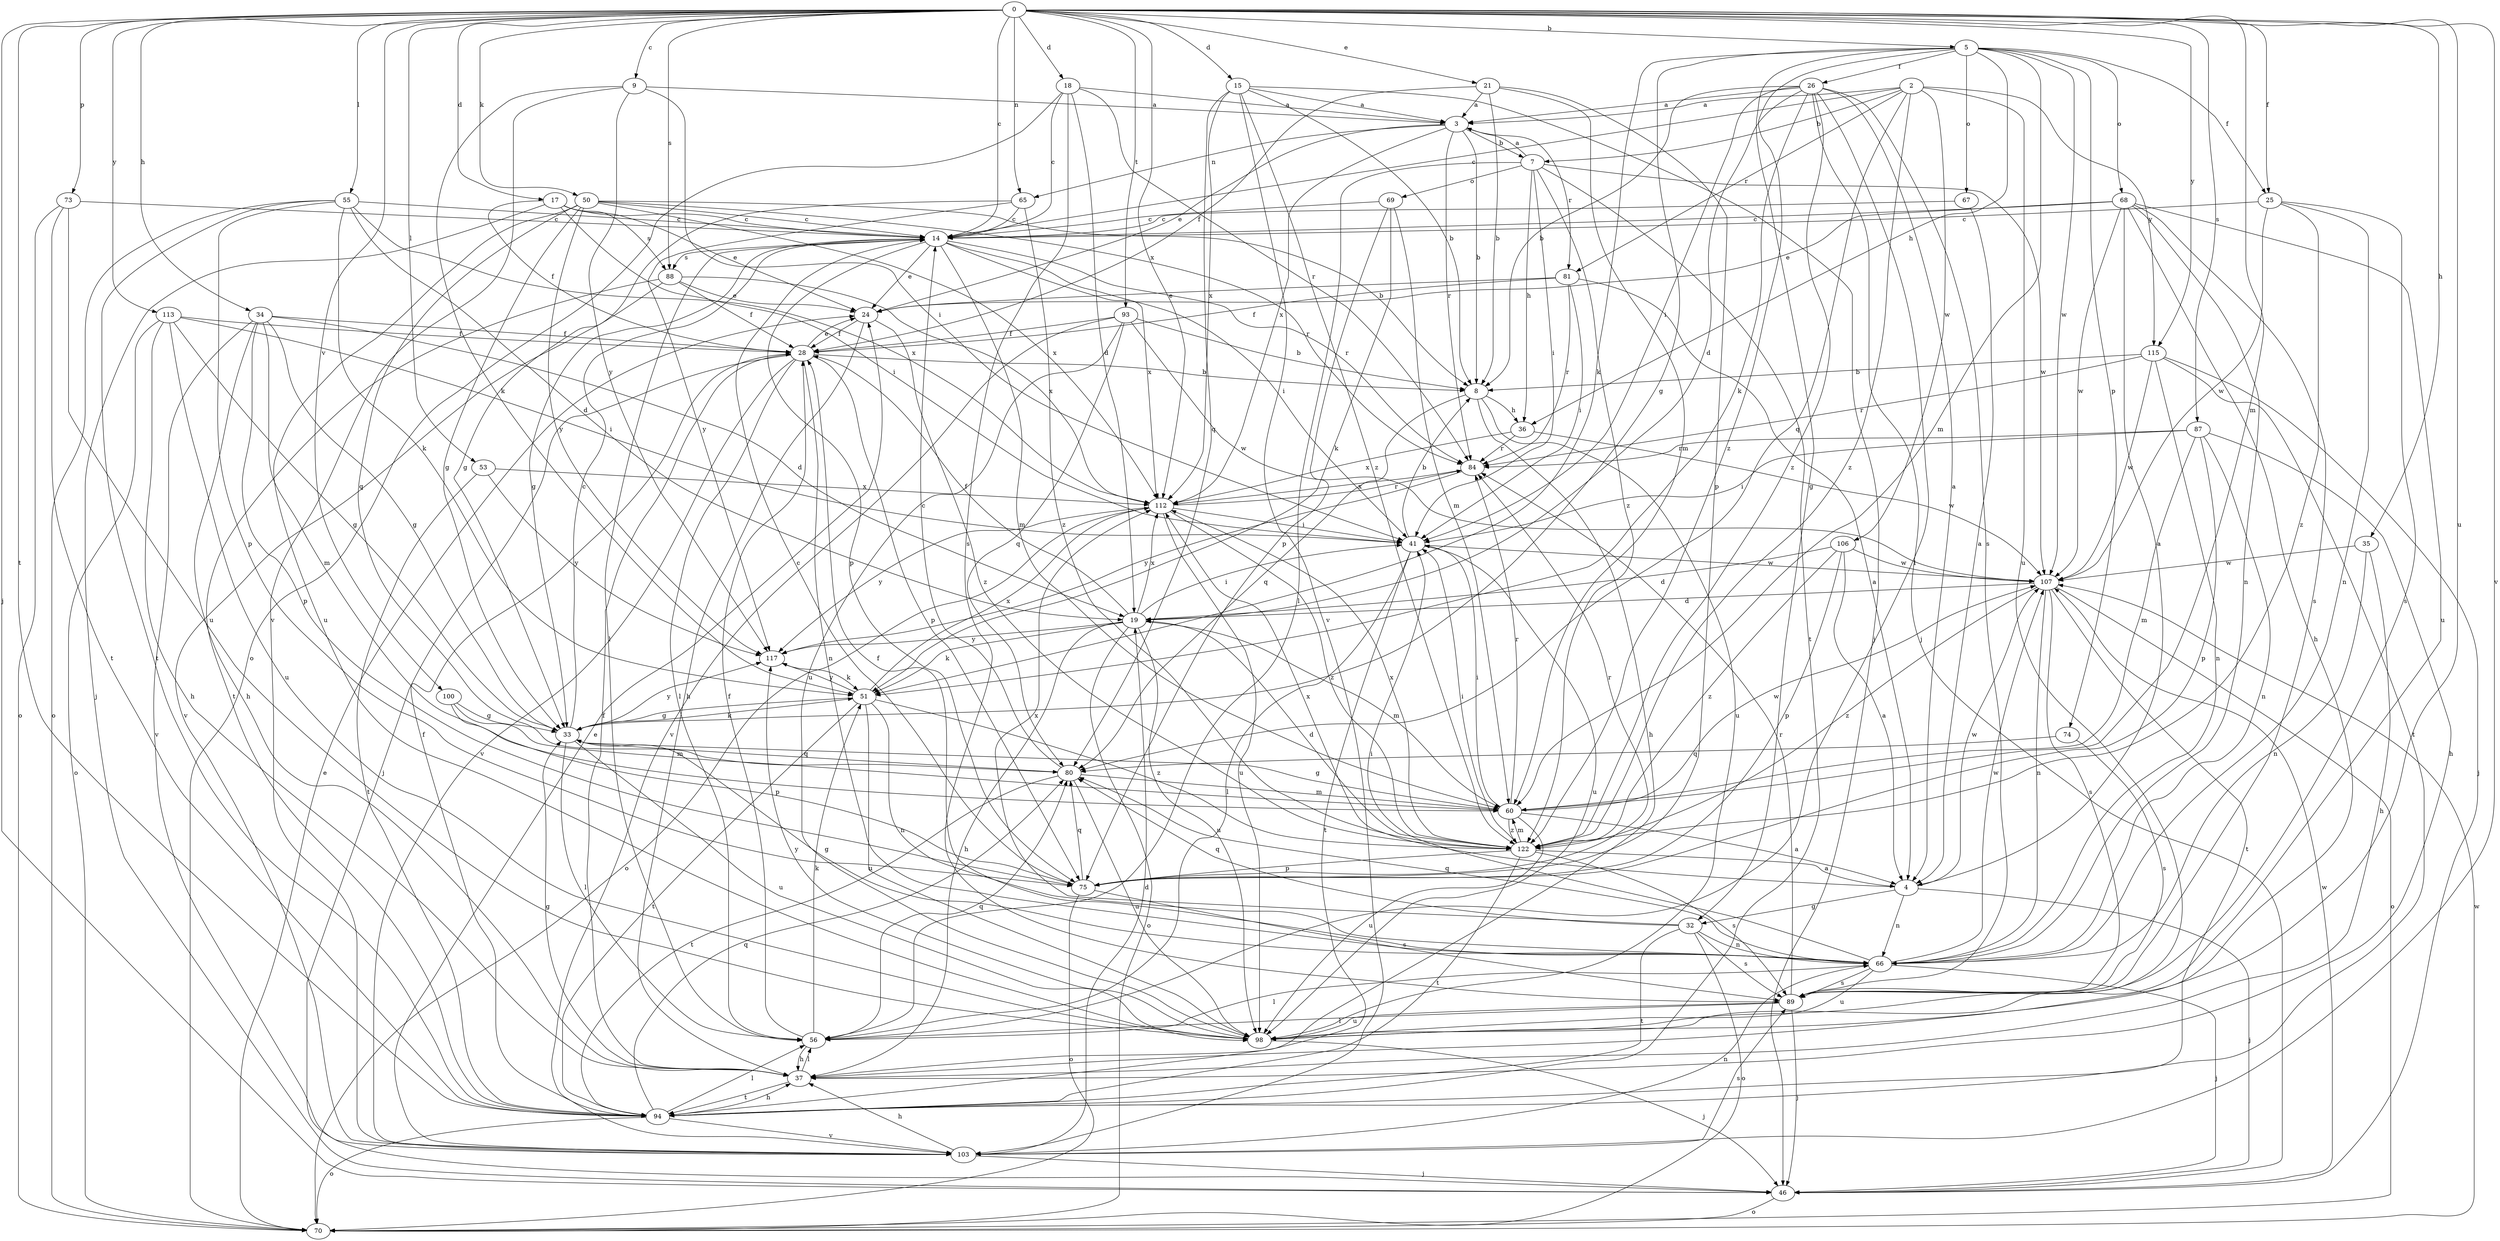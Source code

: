 strict digraph  {
0;
2;
3;
4;
5;
7;
8;
9;
14;
15;
17;
18;
19;
21;
24;
25;
26;
28;
32;
33;
34;
35;
36;
37;
41;
46;
50;
51;
53;
55;
56;
60;
65;
66;
67;
68;
69;
70;
73;
74;
75;
80;
81;
84;
87;
88;
89;
93;
94;
98;
100;
103;
106;
107;
112;
113;
115;
117;
122;
0 -> 5  [label=b];
0 -> 9  [label=c];
0 -> 14  [label=c];
0 -> 15  [label=d];
0 -> 17  [label=d];
0 -> 18  [label=d];
0 -> 21  [label=e];
0 -> 25  [label=f];
0 -> 34  [label=h];
0 -> 35  [label=h];
0 -> 46  [label=j];
0 -> 50  [label=k];
0 -> 53  [label=l];
0 -> 55  [label=l];
0 -> 60  [label=m];
0 -> 65  [label=n];
0 -> 73  [label=p];
0 -> 87  [label=s];
0 -> 88  [label=s];
0 -> 93  [label=t];
0 -> 94  [label=t];
0 -> 98  [label=u];
0 -> 100  [label=v];
0 -> 103  [label=v];
0 -> 112  [label=x];
0 -> 113  [label=y];
0 -> 115  [label=y];
2 -> 3  [label=a];
2 -> 7  [label=b];
2 -> 14  [label=c];
2 -> 80  [label=q];
2 -> 81  [label=r];
2 -> 98  [label=u];
2 -> 106  [label=w];
2 -> 115  [label=y];
2 -> 122  [label=z];
3 -> 7  [label=b];
3 -> 8  [label=b];
3 -> 24  [label=e];
3 -> 65  [label=n];
3 -> 81  [label=r];
3 -> 84  [label=r];
3 -> 112  [label=x];
4 -> 32  [label=g];
4 -> 46  [label=j];
4 -> 66  [label=n];
4 -> 107  [label=w];
4 -> 112  [label=x];
5 -> 25  [label=f];
5 -> 26  [label=f];
5 -> 32  [label=g];
5 -> 33  [label=g];
5 -> 36  [label=h];
5 -> 51  [label=k];
5 -> 60  [label=m];
5 -> 67  [label=o];
5 -> 68  [label=o];
5 -> 74  [label=p];
5 -> 107  [label=w];
5 -> 122  [label=z];
7 -> 3  [label=a];
7 -> 36  [label=h];
7 -> 41  [label=i];
7 -> 56  [label=l];
7 -> 69  [label=o];
7 -> 94  [label=t];
7 -> 107  [label=w];
7 -> 122  [label=z];
8 -> 36  [label=h];
8 -> 37  [label=h];
8 -> 80  [label=q];
8 -> 98  [label=u];
9 -> 3  [label=a];
9 -> 41  [label=i];
9 -> 51  [label=k];
9 -> 103  [label=v];
9 -> 117  [label=y];
14 -> 24  [label=e];
14 -> 33  [label=g];
14 -> 41  [label=i];
14 -> 56  [label=l];
14 -> 60  [label=m];
14 -> 75  [label=p];
14 -> 84  [label=r];
14 -> 88  [label=s];
14 -> 112  [label=x];
15 -> 3  [label=a];
15 -> 8  [label=b];
15 -> 46  [label=j];
15 -> 80  [label=q];
15 -> 103  [label=v];
15 -> 112  [label=x];
15 -> 122  [label=z];
17 -> 14  [label=c];
17 -> 24  [label=e];
17 -> 28  [label=f];
17 -> 41  [label=i];
17 -> 46  [label=j];
17 -> 88  [label=s];
18 -> 3  [label=a];
18 -> 14  [label=c];
18 -> 19  [label=d];
18 -> 70  [label=o];
18 -> 84  [label=r];
18 -> 89  [label=s];
19 -> 28  [label=f];
19 -> 37  [label=h];
19 -> 41  [label=i];
19 -> 51  [label=k];
19 -> 60  [label=m];
19 -> 70  [label=o];
19 -> 98  [label=u];
19 -> 112  [label=x];
19 -> 117  [label=y];
21 -> 3  [label=a];
21 -> 8  [label=b];
21 -> 28  [label=f];
21 -> 60  [label=m];
21 -> 75  [label=p];
24 -> 28  [label=f];
24 -> 37  [label=h];
24 -> 122  [label=z];
25 -> 14  [label=c];
25 -> 66  [label=n];
25 -> 89  [label=s];
25 -> 107  [label=w];
25 -> 122  [label=z];
26 -> 3  [label=a];
26 -> 4  [label=a];
26 -> 8  [label=b];
26 -> 19  [label=d];
26 -> 41  [label=i];
26 -> 46  [label=j];
26 -> 51  [label=k];
26 -> 56  [label=l];
26 -> 89  [label=s];
26 -> 122  [label=z];
28 -> 8  [label=b];
28 -> 24  [label=e];
28 -> 46  [label=j];
28 -> 56  [label=l];
28 -> 66  [label=n];
28 -> 75  [label=p];
28 -> 103  [label=v];
32 -> 66  [label=n];
32 -> 70  [label=o];
32 -> 80  [label=q];
32 -> 89  [label=s];
32 -> 94  [label=t];
32 -> 112  [label=x];
33 -> 14  [label=c];
33 -> 51  [label=k];
33 -> 56  [label=l];
33 -> 80  [label=q];
33 -> 98  [label=u];
33 -> 117  [label=y];
34 -> 19  [label=d];
34 -> 28  [label=f];
34 -> 33  [label=g];
34 -> 37  [label=h];
34 -> 60  [label=m];
34 -> 75  [label=p];
34 -> 103  [label=v];
35 -> 37  [label=h];
35 -> 66  [label=n];
35 -> 107  [label=w];
36 -> 84  [label=r];
36 -> 107  [label=w];
36 -> 112  [label=x];
37 -> 28  [label=f];
37 -> 33  [label=g];
37 -> 56  [label=l];
37 -> 94  [label=t];
41 -> 8  [label=b];
41 -> 56  [label=l];
41 -> 94  [label=t];
41 -> 98  [label=u];
41 -> 107  [label=w];
46 -> 70  [label=o];
46 -> 107  [label=w];
50 -> 8  [label=b];
50 -> 14  [label=c];
50 -> 33  [label=g];
50 -> 80  [label=q];
50 -> 84  [label=r];
50 -> 98  [label=u];
50 -> 112  [label=x];
50 -> 117  [label=y];
51 -> 33  [label=g];
51 -> 66  [label=n];
51 -> 94  [label=t];
51 -> 98  [label=u];
51 -> 112  [label=x];
51 -> 117  [label=y];
51 -> 122  [label=z];
53 -> 94  [label=t];
53 -> 112  [label=x];
53 -> 117  [label=y];
55 -> 14  [label=c];
55 -> 19  [label=d];
55 -> 51  [label=k];
55 -> 70  [label=o];
55 -> 75  [label=p];
55 -> 94  [label=t];
55 -> 112  [label=x];
56 -> 28  [label=f];
56 -> 37  [label=h];
56 -> 51  [label=k];
56 -> 80  [label=q];
60 -> 4  [label=a];
60 -> 33  [label=g];
60 -> 41  [label=i];
60 -> 84  [label=r];
60 -> 98  [label=u];
60 -> 107  [label=w];
60 -> 122  [label=z];
65 -> 14  [label=c];
65 -> 33  [label=g];
65 -> 117  [label=y];
65 -> 122  [label=z];
66 -> 28  [label=f];
66 -> 33  [label=g];
66 -> 41  [label=i];
66 -> 46  [label=j];
66 -> 56  [label=l];
66 -> 80  [label=q];
66 -> 89  [label=s];
66 -> 98  [label=u];
66 -> 107  [label=w];
67 -> 4  [label=a];
67 -> 14  [label=c];
68 -> 4  [label=a];
68 -> 14  [label=c];
68 -> 24  [label=e];
68 -> 37  [label=h];
68 -> 66  [label=n];
68 -> 89  [label=s];
68 -> 98  [label=u];
68 -> 107  [label=w];
69 -> 14  [label=c];
69 -> 51  [label=k];
69 -> 60  [label=m];
69 -> 75  [label=p];
70 -> 24  [label=e];
70 -> 107  [label=w];
73 -> 14  [label=c];
73 -> 70  [label=o];
73 -> 94  [label=t];
73 -> 98  [label=u];
74 -> 80  [label=q];
74 -> 89  [label=s];
75 -> 14  [label=c];
75 -> 70  [label=o];
75 -> 80  [label=q];
75 -> 84  [label=r];
75 -> 89  [label=s];
80 -> 14  [label=c];
80 -> 60  [label=m];
80 -> 94  [label=t];
80 -> 98  [label=u];
81 -> 4  [label=a];
81 -> 24  [label=e];
81 -> 28  [label=f];
81 -> 41  [label=i];
81 -> 84  [label=r];
84 -> 112  [label=x];
84 -> 117  [label=y];
87 -> 37  [label=h];
87 -> 41  [label=i];
87 -> 60  [label=m];
87 -> 66  [label=n];
87 -> 75  [label=p];
87 -> 84  [label=r];
88 -> 24  [label=e];
88 -> 28  [label=f];
88 -> 94  [label=t];
88 -> 103  [label=v];
88 -> 112  [label=x];
89 -> 46  [label=j];
89 -> 56  [label=l];
89 -> 84  [label=r];
89 -> 98  [label=u];
93 -> 8  [label=b];
93 -> 28  [label=f];
93 -> 80  [label=q];
93 -> 98  [label=u];
93 -> 103  [label=v];
93 -> 107  [label=w];
94 -> 28  [label=f];
94 -> 37  [label=h];
94 -> 56  [label=l];
94 -> 70  [label=o];
94 -> 80  [label=q];
94 -> 103  [label=v];
98 -> 46  [label=j];
98 -> 117  [label=y];
100 -> 33  [label=g];
100 -> 60  [label=m];
100 -> 75  [label=p];
103 -> 19  [label=d];
103 -> 24  [label=e];
103 -> 37  [label=h];
103 -> 46  [label=j];
103 -> 66  [label=n];
103 -> 89  [label=s];
106 -> 4  [label=a];
106 -> 19  [label=d];
106 -> 75  [label=p];
106 -> 107  [label=w];
106 -> 122  [label=z];
107 -> 19  [label=d];
107 -> 66  [label=n];
107 -> 70  [label=o];
107 -> 89  [label=s];
107 -> 94  [label=t];
107 -> 122  [label=z];
112 -> 41  [label=i];
112 -> 70  [label=o];
112 -> 84  [label=r];
112 -> 98  [label=u];
112 -> 117  [label=y];
112 -> 122  [label=z];
113 -> 28  [label=f];
113 -> 33  [label=g];
113 -> 37  [label=h];
113 -> 41  [label=i];
113 -> 70  [label=o];
113 -> 98  [label=u];
115 -> 8  [label=b];
115 -> 46  [label=j];
115 -> 66  [label=n];
115 -> 84  [label=r];
115 -> 94  [label=t];
115 -> 107  [label=w];
117 -> 51  [label=k];
122 -> 4  [label=a];
122 -> 19  [label=d];
122 -> 41  [label=i];
122 -> 60  [label=m];
122 -> 75  [label=p];
122 -> 89  [label=s];
122 -> 94  [label=t];
122 -> 112  [label=x];
}
